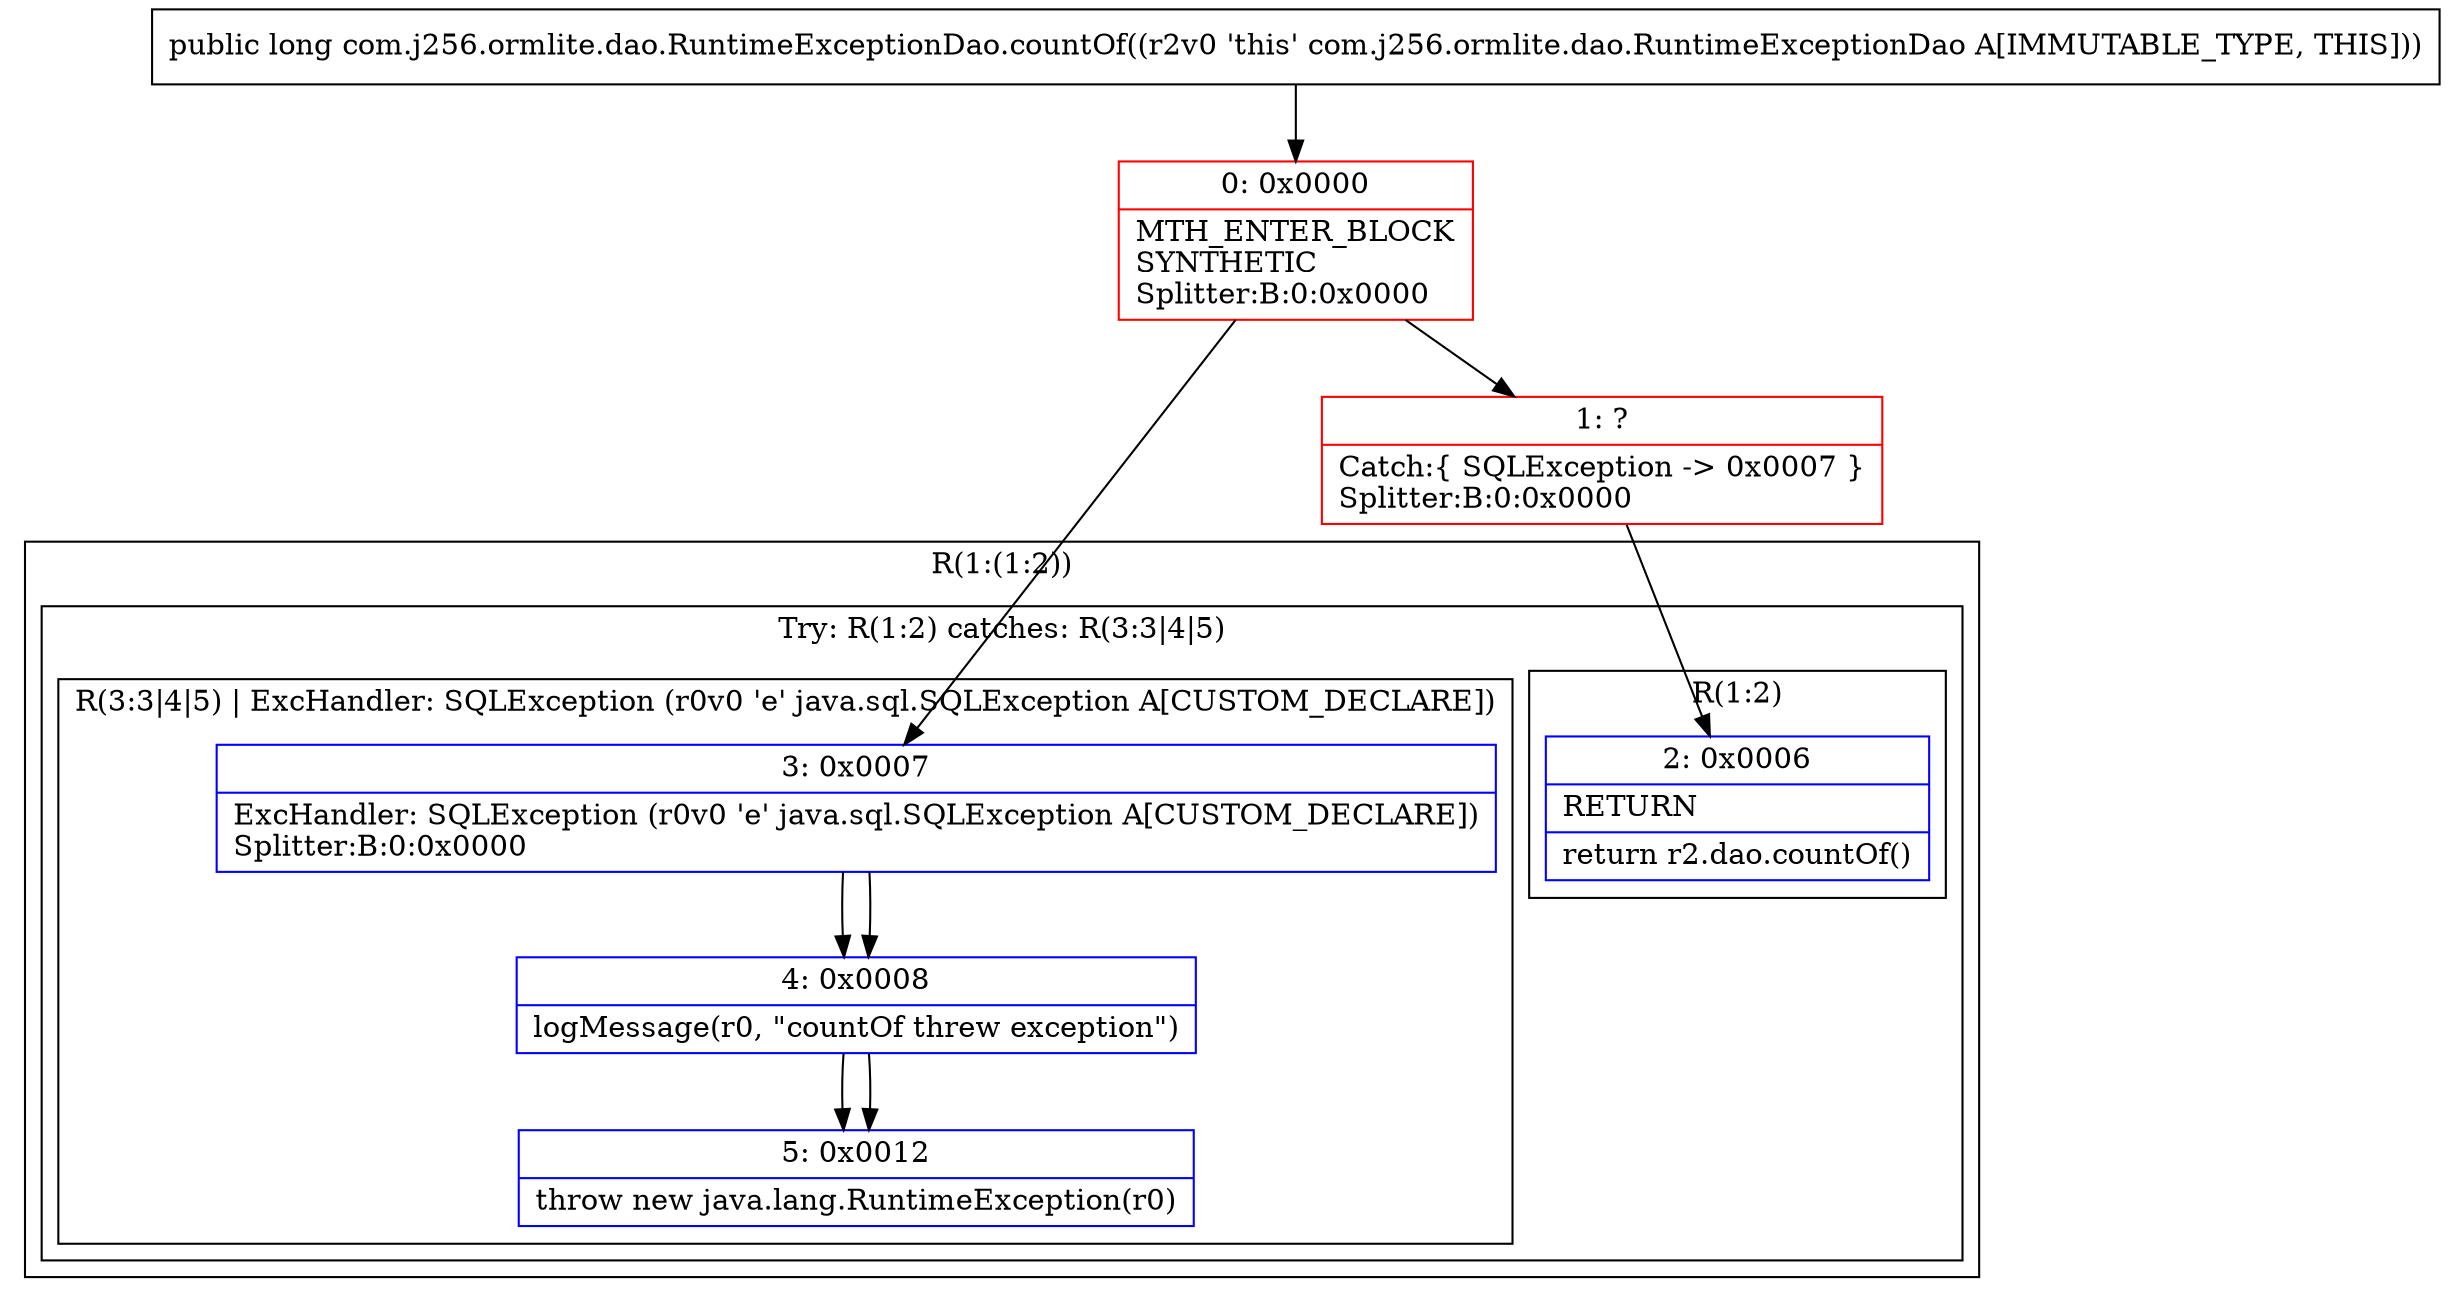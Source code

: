 digraph "CFG forcom.j256.ormlite.dao.RuntimeExceptionDao.countOf()J" {
subgraph cluster_Region_1136354625 {
label = "R(1:(1:2))";
node [shape=record,color=blue];
subgraph cluster_TryCatchRegion_1934847410 {
label = "Try: R(1:2) catches: R(3:3|4|5)";
node [shape=record,color=blue];
subgraph cluster_Region_1141735877 {
label = "R(1:2)";
node [shape=record,color=blue];
Node_2 [shape=record,label="{2\:\ 0x0006|RETURN\l|return r2.dao.countOf()\l}"];
}
subgraph cluster_Region_1774492755 {
label = "R(3:3|4|5) | ExcHandler: SQLException (r0v0 'e' java.sql.SQLException A[CUSTOM_DECLARE])\l";
node [shape=record,color=blue];
Node_3 [shape=record,label="{3\:\ 0x0007|ExcHandler: SQLException (r0v0 'e' java.sql.SQLException A[CUSTOM_DECLARE])\lSplitter:B:0:0x0000\l}"];
Node_4 [shape=record,label="{4\:\ 0x0008|logMessage(r0, \"countOf threw exception\")\l}"];
Node_5 [shape=record,label="{5\:\ 0x0012|throw new java.lang.RuntimeException(r0)\l}"];
}
}
}
subgraph cluster_Region_1774492755 {
label = "R(3:3|4|5) | ExcHandler: SQLException (r0v0 'e' java.sql.SQLException A[CUSTOM_DECLARE])\l";
node [shape=record,color=blue];
Node_3 [shape=record,label="{3\:\ 0x0007|ExcHandler: SQLException (r0v0 'e' java.sql.SQLException A[CUSTOM_DECLARE])\lSplitter:B:0:0x0000\l}"];
Node_4 [shape=record,label="{4\:\ 0x0008|logMessage(r0, \"countOf threw exception\")\l}"];
Node_5 [shape=record,label="{5\:\ 0x0012|throw new java.lang.RuntimeException(r0)\l}"];
}
Node_0 [shape=record,color=red,label="{0\:\ 0x0000|MTH_ENTER_BLOCK\lSYNTHETIC\lSplitter:B:0:0x0000\l}"];
Node_1 [shape=record,color=red,label="{1\:\ ?|Catch:\{ SQLException \-\> 0x0007 \}\lSplitter:B:0:0x0000\l}"];
MethodNode[shape=record,label="{public long com.j256.ormlite.dao.RuntimeExceptionDao.countOf((r2v0 'this' com.j256.ormlite.dao.RuntimeExceptionDao A[IMMUTABLE_TYPE, THIS])) }"];
MethodNode -> Node_0;
Node_3 -> Node_4;
Node_4 -> Node_5;
Node_3 -> Node_4;
Node_4 -> Node_5;
Node_0 -> Node_1;
Node_0 -> Node_3;
Node_1 -> Node_2;
}

